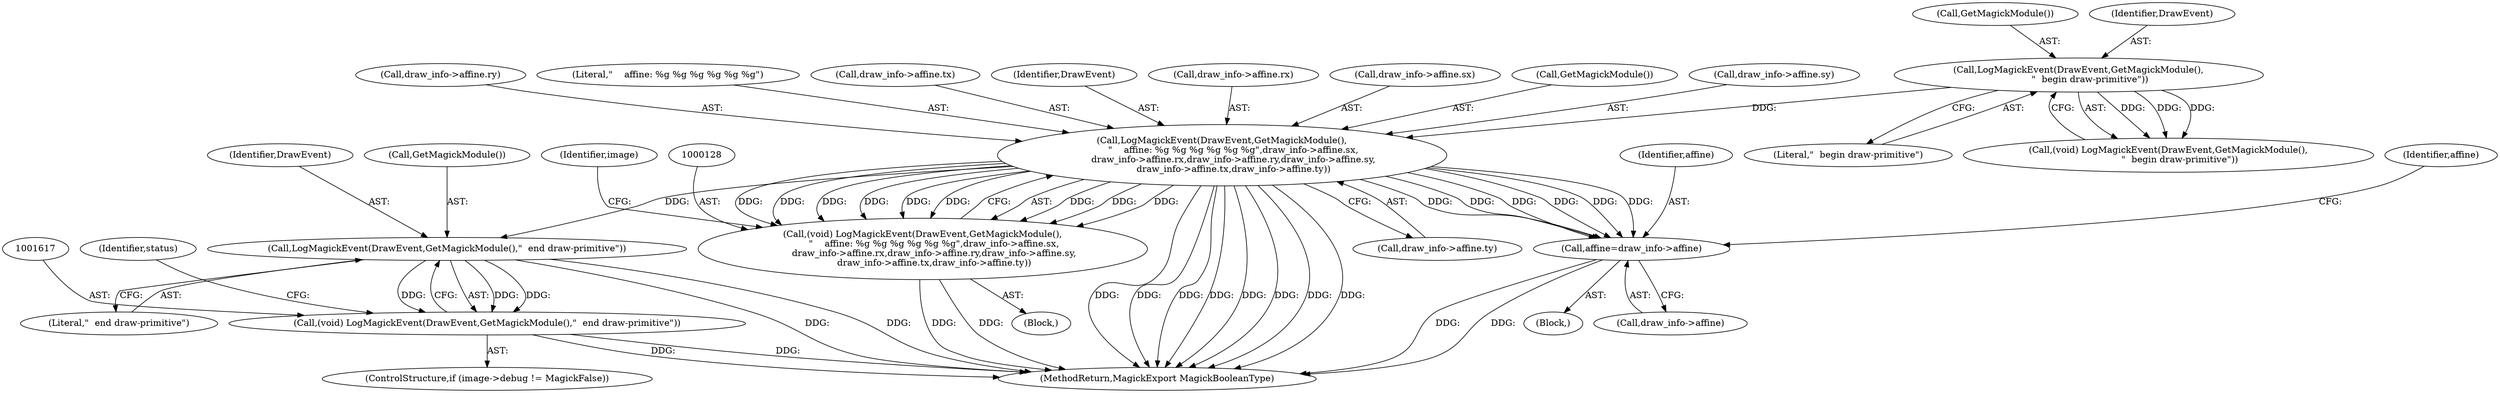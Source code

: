 digraph "0_ImageMagick_726812fa2fa7ce16bcf58f6e115f65427a1c0950_2@pointer" {
"1000129" [label="(Call,LogMagickEvent(DrawEvent,GetMagickModule(),\n        \"    affine: %g %g %g %g %g %g\",draw_info->affine.sx,\n        draw_info->affine.rx,draw_info->affine.ry,draw_info->affine.sy,\n        draw_info->affine.tx,draw_info->affine.ty))"];
"1000123" [label="(Call,LogMagickEvent(DrawEvent,GetMagickModule(),\n        \"  begin draw-primitive\"))"];
"1000127" [label="(Call,(void) LogMagickEvent(DrawEvent,GetMagickModule(),\n        \"    affine: %g %g %g %g %g %g\",draw_info->affine.sx,\n        draw_info->affine.rx,draw_info->affine.ry,draw_info->affine.sy,\n        draw_info->affine.tx,draw_info->affine.ty))"];
"1001127" [label="(Call,affine=draw_info->affine)"];
"1001618" [label="(Call,LogMagickEvent(DrawEvent,GetMagickModule(),\"  end draw-primitive\"))"];
"1001616" [label="(Call,(void) LogMagickEvent(DrawEvent,GetMagickModule(),\"  end draw-primitive\"))"];
"1001621" [label="(Literal,\"  end draw-primitive\")"];
"1000130" [label="(Identifier,DrawEvent)"];
"1000125" [label="(Call,GetMagickModule())"];
"1000138" [label="(Call,draw_info->affine.rx)"];
"1000120" [label="(Block,)"];
"1001610" [label="(ControlStructure,if (image->debug != MagickFalse))"];
"1001128" [label="(Identifier,affine)"];
"1000127" [label="(Call,(void) LogMagickEvent(DrawEvent,GetMagickModule(),\n        \"    affine: %g %g %g %g %g %g\",draw_info->affine.sx,\n        draw_info->affine.rx,draw_info->affine.ry,draw_info->affine.sy,\n        draw_info->affine.tx,draw_info->affine.ty))"];
"1000124" [label="(Identifier,DrawEvent)"];
"1000133" [label="(Call,draw_info->affine.sx)"];
"1001616" [label="(Call,(void) LogMagickEvent(DrawEvent,GetMagickModule(),\"  end draw-primitive\"))"];
"1000123" [label="(Call,LogMagickEvent(DrawEvent,GetMagickModule(),\n        \"  begin draw-primitive\"))"];
"1000129" [label="(Call,LogMagickEvent(DrawEvent,GetMagickModule(),\n        \"    affine: %g %g %g %g %g %g\",draw_info->affine.sx,\n        draw_info->affine.rx,draw_info->affine.ry,draw_info->affine.sy,\n        draw_info->affine.tx,draw_info->affine.ty))"];
"1001129" [label="(Call,draw_info->affine)"];
"1000168" [label="(Identifier,image)"];
"1000131" [label="(Call,GetMagickModule())"];
"1001134" [label="(Identifier,affine)"];
"1001629" [label="(MethodReturn,MagickExport MagickBooleanType)"];
"1001619" [label="(Identifier,DrawEvent)"];
"1000158" [label="(Call,draw_info->affine.ty)"];
"1001625" [label="(Identifier,status)"];
"1001618" [label="(Call,LogMagickEvent(DrawEvent,GetMagickModule(),\"  end draw-primitive\"))"];
"1000148" [label="(Call,draw_info->affine.sy)"];
"1000881" [label="(Block,)"];
"1001620" [label="(Call,GetMagickModule())"];
"1000143" [label="(Call,draw_info->affine.ry)"];
"1000126" [label="(Literal,\"  begin draw-primitive\")"];
"1000132" [label="(Literal,\"    affine: %g %g %g %g %g %g\")"];
"1001127" [label="(Call,affine=draw_info->affine)"];
"1000153" [label="(Call,draw_info->affine.tx)"];
"1000121" [label="(Call,(void) LogMagickEvent(DrawEvent,GetMagickModule(),\n        \"  begin draw-primitive\"))"];
"1000129" -> "1000127"  [label="AST: "];
"1000129" -> "1000158"  [label="CFG: "];
"1000130" -> "1000129"  [label="AST: "];
"1000131" -> "1000129"  [label="AST: "];
"1000132" -> "1000129"  [label="AST: "];
"1000133" -> "1000129"  [label="AST: "];
"1000138" -> "1000129"  [label="AST: "];
"1000143" -> "1000129"  [label="AST: "];
"1000148" -> "1000129"  [label="AST: "];
"1000153" -> "1000129"  [label="AST: "];
"1000158" -> "1000129"  [label="AST: "];
"1000127" -> "1000129"  [label="CFG: "];
"1000129" -> "1001629"  [label="DDG: "];
"1000129" -> "1001629"  [label="DDG: "];
"1000129" -> "1001629"  [label="DDG: "];
"1000129" -> "1001629"  [label="DDG: "];
"1000129" -> "1001629"  [label="DDG: "];
"1000129" -> "1001629"  [label="DDG: "];
"1000129" -> "1001629"  [label="DDG: "];
"1000129" -> "1001629"  [label="DDG: "];
"1000129" -> "1000127"  [label="DDG: "];
"1000129" -> "1000127"  [label="DDG: "];
"1000129" -> "1000127"  [label="DDG: "];
"1000129" -> "1000127"  [label="DDG: "];
"1000129" -> "1000127"  [label="DDG: "];
"1000129" -> "1000127"  [label="DDG: "];
"1000129" -> "1000127"  [label="DDG: "];
"1000129" -> "1000127"  [label="DDG: "];
"1000129" -> "1000127"  [label="DDG: "];
"1000123" -> "1000129"  [label="DDG: "];
"1000129" -> "1001127"  [label="DDG: "];
"1000129" -> "1001127"  [label="DDG: "];
"1000129" -> "1001127"  [label="DDG: "];
"1000129" -> "1001127"  [label="DDG: "];
"1000129" -> "1001127"  [label="DDG: "];
"1000129" -> "1001127"  [label="DDG: "];
"1000129" -> "1001618"  [label="DDG: "];
"1000123" -> "1000121"  [label="AST: "];
"1000123" -> "1000126"  [label="CFG: "];
"1000124" -> "1000123"  [label="AST: "];
"1000125" -> "1000123"  [label="AST: "];
"1000126" -> "1000123"  [label="AST: "];
"1000121" -> "1000123"  [label="CFG: "];
"1000123" -> "1000121"  [label="DDG: "];
"1000123" -> "1000121"  [label="DDG: "];
"1000123" -> "1000121"  [label="DDG: "];
"1000127" -> "1000120"  [label="AST: "];
"1000128" -> "1000127"  [label="AST: "];
"1000168" -> "1000127"  [label="CFG: "];
"1000127" -> "1001629"  [label="DDG: "];
"1000127" -> "1001629"  [label="DDG: "];
"1001127" -> "1000881"  [label="AST: "];
"1001127" -> "1001129"  [label="CFG: "];
"1001128" -> "1001127"  [label="AST: "];
"1001129" -> "1001127"  [label="AST: "];
"1001134" -> "1001127"  [label="CFG: "];
"1001127" -> "1001629"  [label="DDG: "];
"1001127" -> "1001629"  [label="DDG: "];
"1001618" -> "1001616"  [label="AST: "];
"1001618" -> "1001621"  [label="CFG: "];
"1001619" -> "1001618"  [label="AST: "];
"1001620" -> "1001618"  [label="AST: "];
"1001621" -> "1001618"  [label="AST: "];
"1001616" -> "1001618"  [label="CFG: "];
"1001618" -> "1001629"  [label="DDG: "];
"1001618" -> "1001629"  [label="DDG: "];
"1001618" -> "1001616"  [label="DDG: "];
"1001618" -> "1001616"  [label="DDG: "];
"1001618" -> "1001616"  [label="DDG: "];
"1001616" -> "1001610"  [label="AST: "];
"1001617" -> "1001616"  [label="AST: "];
"1001625" -> "1001616"  [label="CFG: "];
"1001616" -> "1001629"  [label="DDG: "];
"1001616" -> "1001629"  [label="DDG: "];
}

